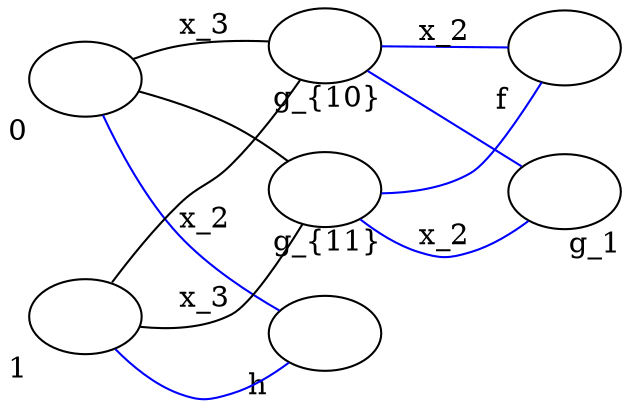     graph G {
        rankdir="LR";
        node[style="pole", label=""];
        0[xlabel="0"];
        1[xlabel="1"];
        node[style="inner"];
        2[xlabel="g_{10}"];
        3[xlabel="g_{11}"];
        4[xlabel="f", style="pole"];
        5[xlabel="g_1"];
        6[xlabel="h", style="pole"];
        0 -- 2 [label="x_3"];
        0 -- 3 [texlbl="$\overline{x}_3$", label=" "];
        1 -- 2 [texlbl="$\overline{x}_3$", label=" "];
        1 -- 3 [label="x_3"];
        2 -- 4 [color=blue, label="x_2"];
        3 -- 4 [color=blue, texlbl="$\overline{x}_2$" label=" "];
        2 -- 5 [color=blue, texlbl="$\overline{x}_2$" label=" "];
        3 -- 5 [color=blue, label="x_2"];
        0 -- 6 [color=blue, label="x_2"];
        1 -- 6 [color=blue, texlbl="$\overline{x}_2$" label=" "];
    }
    
